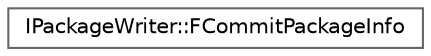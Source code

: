 digraph "Graphical Class Hierarchy"
{
 // INTERACTIVE_SVG=YES
 // LATEX_PDF_SIZE
  bgcolor="transparent";
  edge [fontname=Helvetica,fontsize=10,labelfontname=Helvetica,labelfontsize=10];
  node [fontname=Helvetica,fontsize=10,shape=box,height=0.2,width=0.4];
  rankdir="LR";
  Node0 [id="Node000000",label="IPackageWriter::FCommitPackageInfo",height=0.2,width=0.4,color="grey40", fillcolor="white", style="filled",URL="$d9/df7/structIPackageWriter_1_1FCommitPackageInfo.html",tooltip=" "];
}
